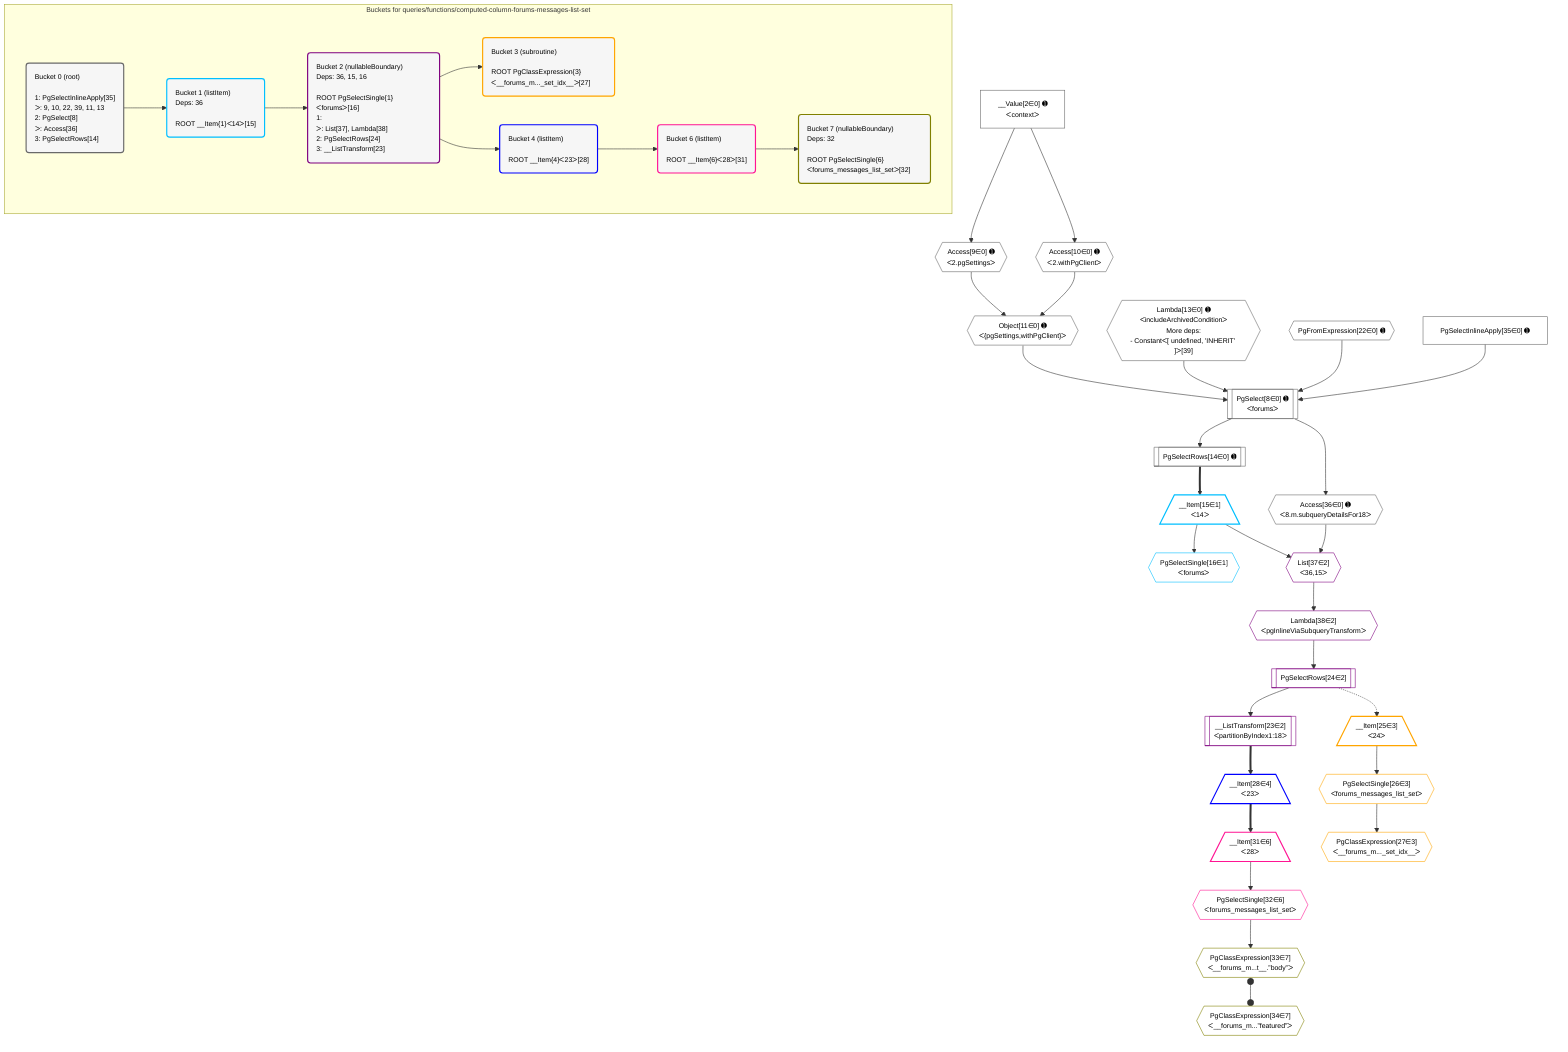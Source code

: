 %%{init: {'themeVariables': { 'fontSize': '12px'}}}%%
graph TD
    classDef path fill:#eee,stroke:#000,color:#000
    classDef plan fill:#fff,stroke-width:1px,color:#000
    classDef itemplan fill:#fff,stroke-width:2px,color:#000
    classDef unbatchedplan fill:#dff,stroke-width:1px,color:#000
    classDef sideeffectplan fill:#fcc,stroke-width:2px,color:#000
    classDef bucket fill:#f6f6f6,color:#000,stroke-width:2px,text-align:left

    subgraph "Buckets for queries/functions/computed-column-forums-messages-list-set"
    Bucket0("Bucket 0 (root)<br /><br />1: PgSelectInlineApply[35]<br />ᐳ: 9, 10, 22, 39, 11, 13<br />2: PgSelect[8]<br />ᐳ: Access[36]<br />3: PgSelectRows[14]"):::bucket
    Bucket1("Bucket 1 (listItem)<br />Deps: 36<br /><br />ROOT __Item{1}ᐸ14ᐳ[15]"):::bucket
    Bucket2("Bucket 2 (nullableBoundary)<br />Deps: 36, 15, 16<br /><br />ROOT PgSelectSingle{1}ᐸforumsᐳ[16]<br />1: <br />ᐳ: List[37], Lambda[38]<br />2: PgSelectRows[24]<br />3: __ListTransform[23]"):::bucket
    Bucket3("Bucket 3 (subroutine)<br /><br />ROOT PgClassExpression{3}ᐸ__forums_m..._set_idx__ᐳ[27]"):::bucket
    Bucket4("Bucket 4 (listItem)<br /><br />ROOT __Item{4}ᐸ23ᐳ[28]"):::bucket
    Bucket6("Bucket 6 (listItem)<br /><br />ROOT __Item{6}ᐸ28ᐳ[31]"):::bucket
    Bucket7("Bucket 7 (nullableBoundary)<br />Deps: 32<br /><br />ROOT PgSelectSingle{6}ᐸforums_messages_list_setᐳ[32]"):::bucket
    end
    Bucket0 --> Bucket1
    Bucket1 --> Bucket2
    Bucket2 --> Bucket3 & Bucket4
    Bucket4 --> Bucket6
    Bucket6 --> Bucket7

    %% plan dependencies
    PgSelect8[["PgSelect[8∈0] ➊<br />ᐸforumsᐳ"]]:::plan
    Object11{{"Object[11∈0] ➊<br />ᐸ{pgSettings,withPgClient}ᐳ"}}:::plan
    Lambda13{{"Lambda[13∈0] ➊<br />ᐸincludeArchivedConditionᐳ<br />More deps:<br />- Constantᐸ[ undefined, 'INHERIT' ]ᐳ[39]"}}:::plan
    PgFromExpression22{{"PgFromExpression[22∈0] ➊"}}:::plan
    PgSelectInlineApply35["PgSelectInlineApply[35∈0] ➊"]:::plan
    Object11 & Lambda13 & PgFromExpression22 & PgSelectInlineApply35 --> PgSelect8
    Access9{{"Access[9∈0] ➊<br />ᐸ2.pgSettingsᐳ"}}:::plan
    Access10{{"Access[10∈0] ➊<br />ᐸ2.withPgClientᐳ"}}:::plan
    Access9 & Access10 --> Object11
    __Value2["__Value[2∈0] ➊<br />ᐸcontextᐳ"]:::plan
    __Value2 --> Access9
    __Value2 --> Access10
    PgSelectRows14[["PgSelectRows[14∈0] ➊"]]:::plan
    PgSelect8 --> PgSelectRows14
    Access36{{"Access[36∈0] ➊<br />ᐸ8.m.subqueryDetailsFor18ᐳ"}}:::plan
    PgSelect8 --> Access36
    __Item15[/"__Item[15∈1]<br />ᐸ14ᐳ"\]:::itemplan
    PgSelectRows14 ==> __Item15
    PgSelectSingle16{{"PgSelectSingle[16∈1]<br />ᐸforumsᐳ"}}:::plan
    __Item15 --> PgSelectSingle16
    List37{{"List[37∈2]<br />ᐸ36,15ᐳ"}}:::plan
    Access36 & __Item15 --> List37
    __ListTransform23[["__ListTransform[23∈2]<br />ᐸpartitionByIndex1:18ᐳ"]]:::plan
    PgSelectRows24[["PgSelectRows[24∈2]"]]:::plan
    PgSelectRows24 --> __ListTransform23
    Lambda38{{"Lambda[38∈2]<br />ᐸpgInlineViaSubqueryTransformᐳ"}}:::plan
    Lambda38 --> PgSelectRows24
    List37 --> Lambda38
    __Item25[/"__Item[25∈3]<br />ᐸ24ᐳ"\]:::itemplan
    PgSelectRows24 -.-> __Item25
    PgSelectSingle26{{"PgSelectSingle[26∈3]<br />ᐸforums_messages_list_setᐳ"}}:::plan
    __Item25 --> PgSelectSingle26
    PgClassExpression27{{"PgClassExpression[27∈3]<br />ᐸ__forums_m..._set_idx__ᐳ"}}:::plan
    PgSelectSingle26 --> PgClassExpression27
    __Item28[/"__Item[28∈4]<br />ᐸ23ᐳ"\]:::itemplan
    __ListTransform23 ==> __Item28
    __Item31[/"__Item[31∈6]<br />ᐸ28ᐳ"\]:::itemplan
    __Item28 ==> __Item31
    PgSelectSingle32{{"PgSelectSingle[32∈6]<br />ᐸforums_messages_list_setᐳ"}}:::plan
    __Item31 --> PgSelectSingle32
    PgClassExpression33{{"PgClassExpression[33∈7]<br />ᐸ__forums_m...t__.”body”ᐳ"}}:::plan
    PgSelectSingle32 --> PgClassExpression33
    PgClassExpression34{{"PgClassExpression[34∈7]<br />ᐸ__forums_m...”featured”ᐳ"}}:::plan
    PgClassExpression33 o--o PgClassExpression34

    %% define steps
    classDef bucket0 stroke:#696969
    class Bucket0,__Value2,PgSelect8,Access9,Access10,Object11,Lambda13,PgSelectRows14,PgFromExpression22,PgSelectInlineApply35,Access36 bucket0
    classDef bucket1 stroke:#00bfff
    class Bucket1,__Item15,PgSelectSingle16 bucket1
    classDef bucket2 stroke:#7f007f
    class Bucket2,__ListTransform23,PgSelectRows24,List37,Lambda38 bucket2
    classDef bucket3 stroke:#ffa500
    class Bucket3,__Item25,PgSelectSingle26,PgClassExpression27 bucket3
    classDef bucket4 stroke:#0000ff
    class Bucket4,__Item28 bucket4
    classDef bucket6 stroke:#ff1493
    class Bucket6,__Item31,PgSelectSingle32 bucket6
    classDef bucket7 stroke:#808000
    class Bucket7,PgClassExpression33,PgClassExpression34 bucket7